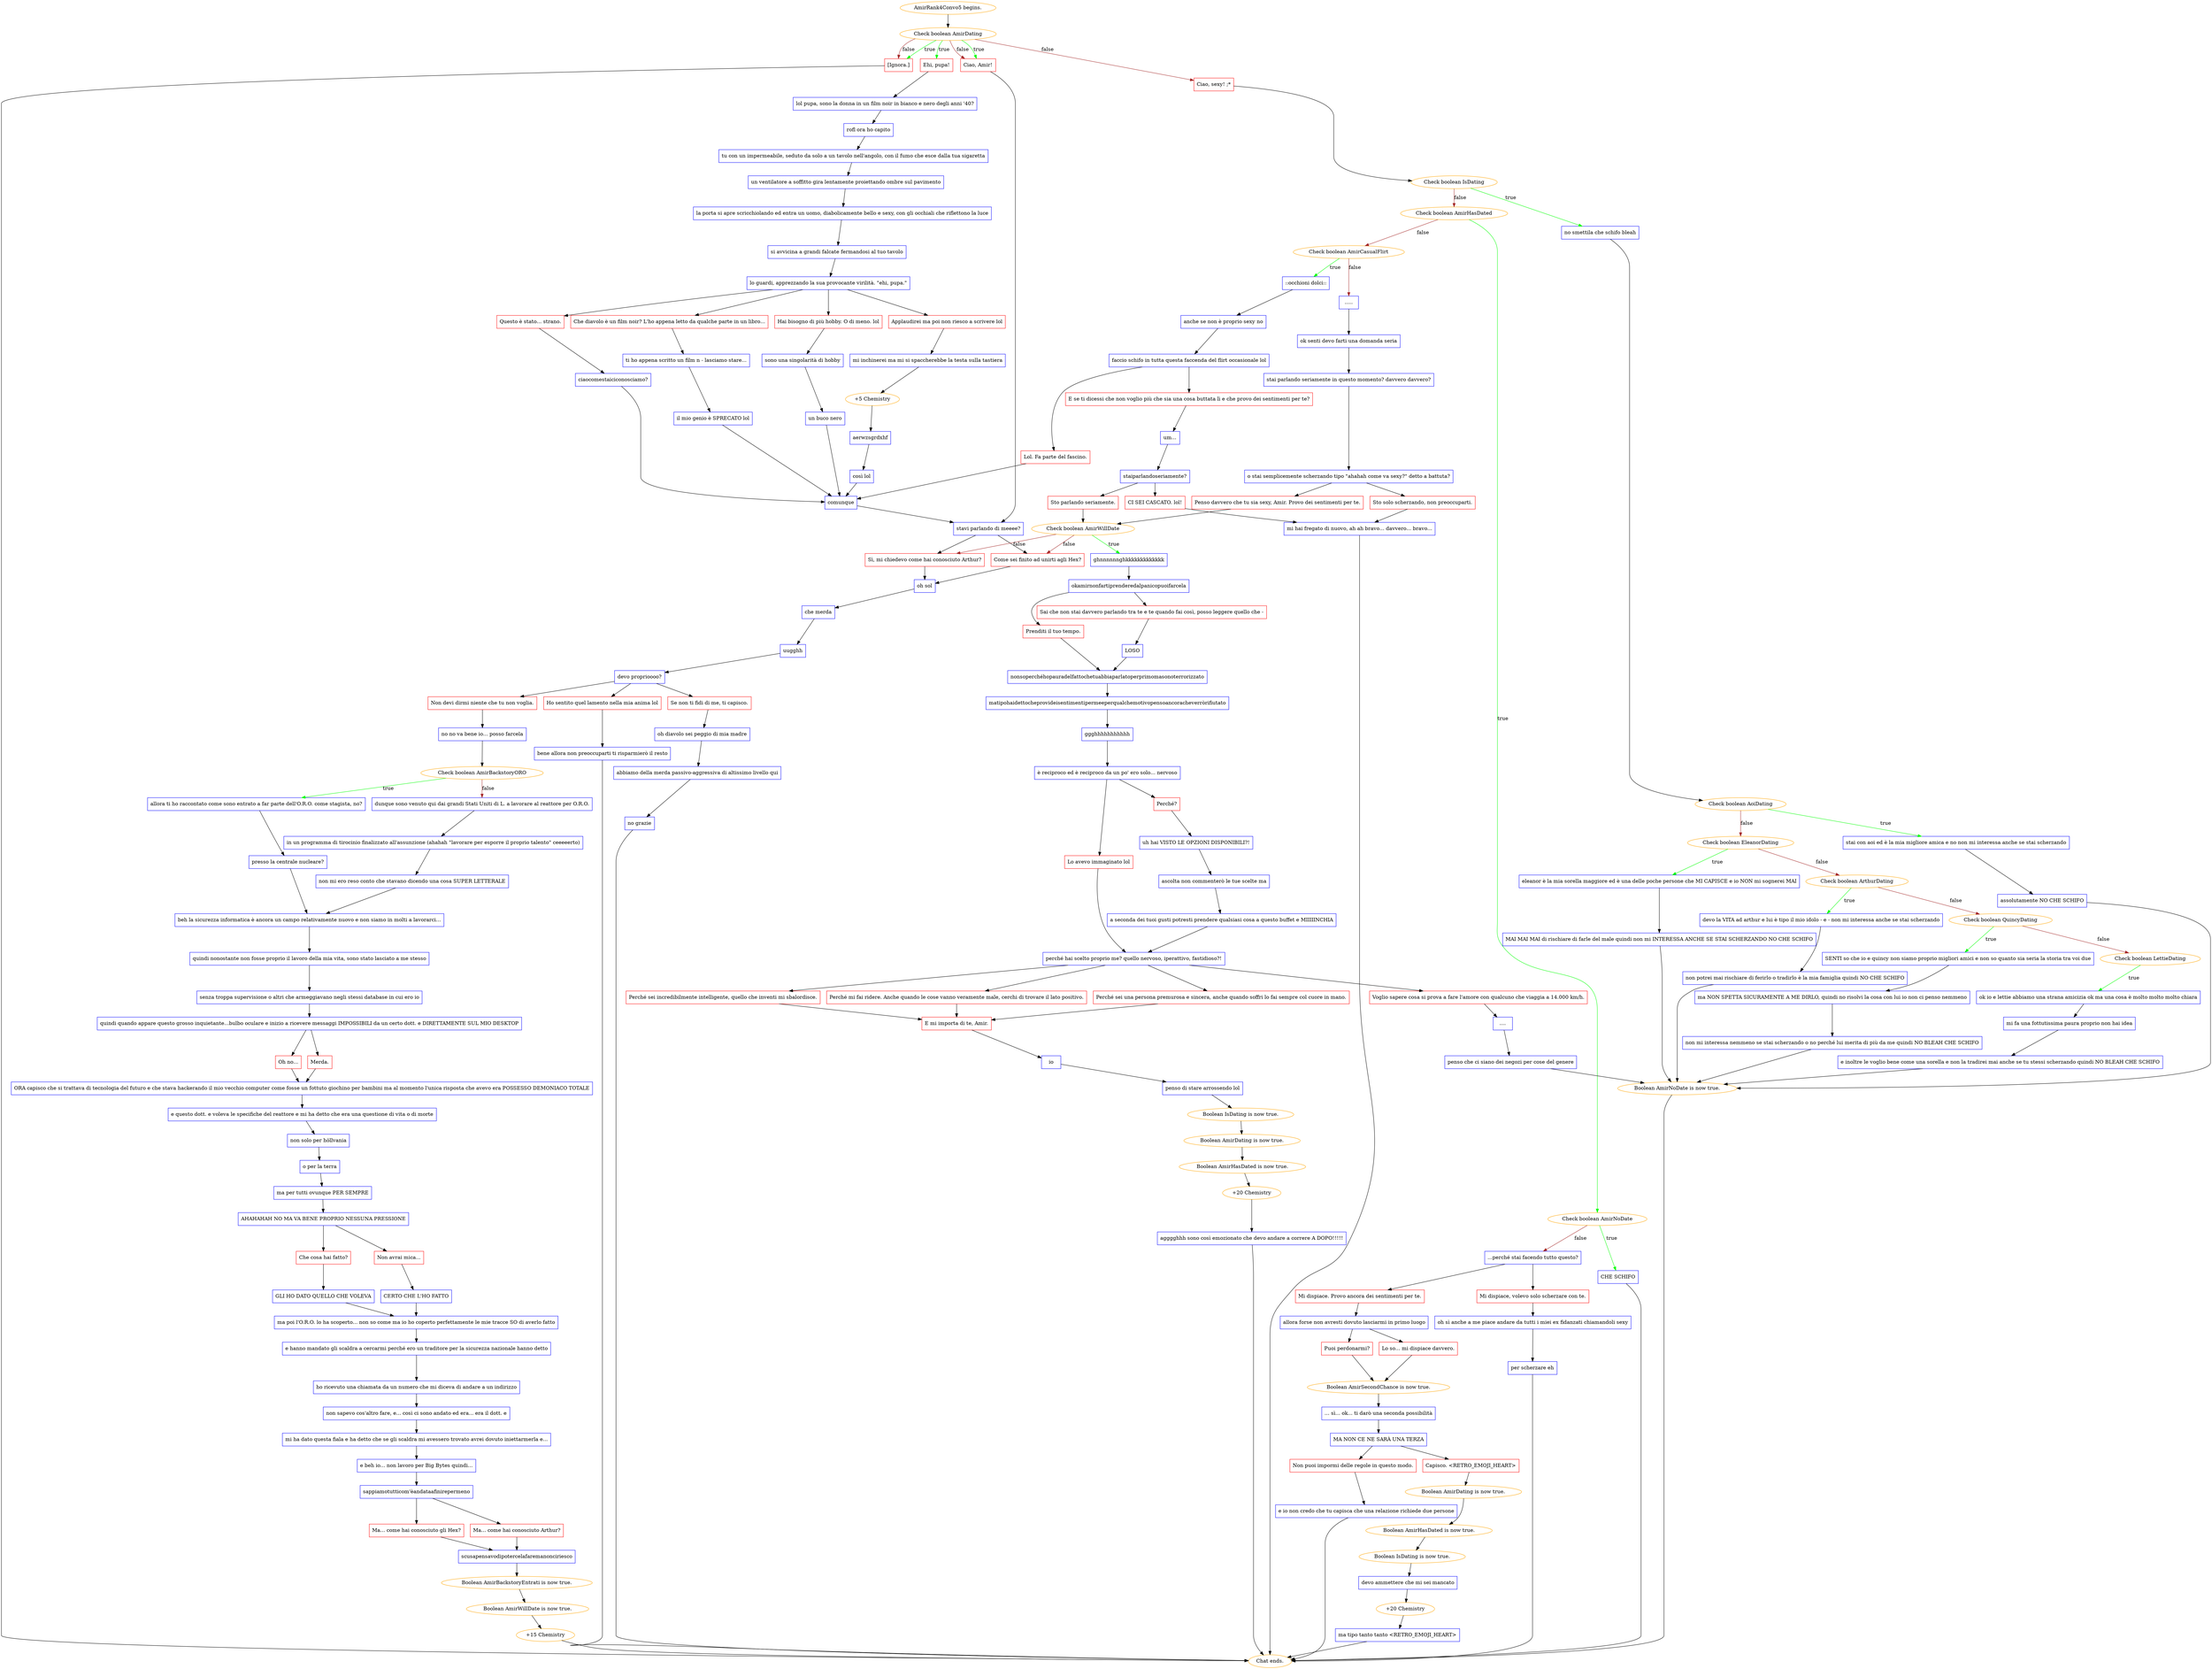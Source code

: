 digraph {
	"AmirRank4Convo5 begins." [color=orange];
		"AmirRank4Convo5 begins." -> j1041127430;
	j1041127430 [label="Check boolean AmirDating",color=orange];
		j1041127430 -> j2538178903 [label=true,color=green];
		j1041127430 -> j1497258741 [label=true,color=green];
		j1041127430 -> j2041862867 [label=true,color=green];
		j1041127430 -> j4193113012 [label=false,color=brown];
		j1041127430 -> j1497258741 [label=false,color=brown];
		j1041127430 -> j2041862867 [label=false,color=brown];
	j2538178903 [label="Ehi, pupa!",shape=box,color=red];
		j2538178903 -> j1588417473;
	j1497258741 [label="Ciao, Amir!",shape=box,color=red];
		j1497258741 -> j931820290;
	j2041862867 [label="[Ignora.]",shape=box,color=red];
		j2041862867 -> "Chat ends.";
	j4193113012 [label="Ciao, sexy! ;*",shape=box,color=red];
		j4193113012 -> j1285885712;
	j1588417473 [label="lol pupa, sono la donna in un film noir in bianco e nero degli anni '40?",shape=box,color=blue];
		j1588417473 -> j3524162412;
	j931820290 [label="stavi parlando di meeee?",shape=box,color=blue];
		j931820290 -> j524247694;
		j931820290 -> j319718787;
	"Chat ends." [color=orange];
	j1285885712 [label="Check boolean IsDating",color=orange];
		j1285885712 -> j1608985839 [label=true,color=green];
		j1285885712 -> j1466932226 [label=false,color=brown];
	j3524162412 [label="rofl ora ho capito",shape=box,color=blue];
		j3524162412 -> j3894922252;
	j524247694 [label="Come sei finito ad unirti agli Hex?",shape=box,color=red];
		j524247694 -> j490483768;
	j319718787 [label="Sì, mi chiedevo come hai conosciuto Arthur?",shape=box,color=red];
		j319718787 -> j490483768;
	j1608985839 [label="no smettila che schifo bleah",shape=box,color=blue];
		j1608985839 -> j2194901993;
	j1466932226 [label="Check boolean AmirHasDated",color=orange];
		j1466932226 -> j2389968274 [label=true,color=green];
		j1466932226 -> j4212409289 [label=false,color=brown];
	j3894922252 [label="tu con un impermeabile, seduto da solo a un tavolo nell'angolo, con il fumo che esce dalla tua sigaretta",shape=box,color=blue];
		j3894922252 -> j2558281100;
	j490483768 [label="oh sol",shape=box,color=blue];
		j490483768 -> j2609309950;
	j2194901993 [label="Check boolean AoiDating",color=orange];
		j2194901993 -> j2420010066 [label=true,color=green];
		j2194901993 -> j270986833 [label=false,color=brown];
	j2389968274 [label="Check boolean AmirNoDate",color=orange];
		j2389968274 -> j2422378286 [label=true,color=green];
		j2389968274 -> j2618645092 [label=false,color=brown];
	j4212409289 [label="Check boolean AmirCasualFlirt",color=orange];
		j4212409289 -> j4241286322 [label=true,color=green];
		j4212409289 -> j1073217003 [label=false,color=brown];
	j2558281100 [label="un ventilatore a soffitto gira lentamente proiettando ombre sul pavimento",shape=box,color=blue];
		j2558281100 -> j2638791922;
	j2609309950 [label="che merda",shape=box,color=blue];
		j2609309950 -> j1811251574;
	j2420010066 [label="stai con aoi ed è la mia migliore amica e no non mi interessa anche se stai scherzando",shape=box,color=blue];
		j2420010066 -> j1339184631;
	j270986833 [label="Check boolean EleanorDating",color=orange];
		j270986833 -> j2000546746 [label=true,color=green];
		j270986833 -> j248580380 [label=false,color=brown];
	j2422378286 [label="CHE SCHIFO",shape=box,color=blue];
		j2422378286 -> "Chat ends.";
	j2618645092 [label="...perché stai facendo tutto questo?",shape=box,color=blue];
		j2618645092 -> j3271975508;
		j2618645092 -> j3800954117;
	j4241286322 [label="::occhioni dolci::",shape=box,color=blue];
		j4241286322 -> j1722165322;
	j1073217003 [label=".....",shape=box,color=blue];
		j1073217003 -> j1843491660;
	j2638791922 [label="la porta si apre scricchiolando ed entra un uomo, diabolicamente bello e sexy, con gli occhiali che riflettono la luce",shape=box,color=blue];
		j2638791922 -> j3749374300;
	j1811251574 [label="uugghh",shape=box,color=blue];
		j1811251574 -> j1170676731;
	j1339184631 [label="assolutamente NO CHE SCHIFO",shape=box,color=blue];
		j1339184631 -> j2322051913;
	j2000546746 [label="eleanor è la mia sorella maggiore ed è una delle poche persone che MI CAPISCE e io NON mi sognerei MAI",shape=box,color=blue];
		j2000546746 -> j399675866;
	j248580380 [label="Check boolean ArthurDating",color=orange];
		j248580380 -> j2306818136 [label=true,color=green];
		j248580380 -> j2042435166 [label=false,color=brown];
	j3271975508 [label="Mi dispiace. Provo ancora dei sentimenti per te.",shape=box,color=red];
		j3271975508 -> j2911791423;
	j3800954117 [label="Mi dispiace, volevo solo scherzare con te.",shape=box,color=red];
		j3800954117 -> j1592243537;
	j1722165322 [label="anche se non è proprio sexy no",shape=box,color=blue];
		j1722165322 -> j2895312770;
	j1843491660 [label="ok senti devo farti una domanda seria",shape=box,color=blue];
		j1843491660 -> j1011217765;
	j3749374300 [label="si avvicina a grandi falcate fermandosi al tuo tavolo",shape=box,color=blue];
		j3749374300 -> j3398683596;
	j1170676731 [label="devo proprioooo?",shape=box,color=blue];
		j1170676731 -> j3651789344;
		j1170676731 -> j2286128373;
		j1170676731 -> j1448354036;
	j2322051913 [label="Boolean AmirNoDate is now true.",color=orange];
		j2322051913 -> "Chat ends.";
	j399675866 [label="MAI MAI MAI di rischiare di farle del male quindi non mi INTERESSA ANCHE SE STAI SCHERZANDO NO CHE SCHIFO",shape=box,color=blue];
		j399675866 -> j2322051913;
	j2306818136 [label="devo la VITA ad arthur e lui è tipo il mio idolo - e - non mi interessa anche se stai scherzando",shape=box,color=blue];
		j2306818136 -> j2837976481;
	j2042435166 [label="Check boolean QuincyDating",color=orange];
		j2042435166 -> j1852033257 [label=true,color=green];
		j2042435166 -> j1355762945 [label=false,color=brown];
	j2911791423 [label="allora forse non avresti dovuto lasciarmi in primo luogo",shape=box,color=blue];
		j2911791423 -> j2469503182;
		j2911791423 -> j1366075386;
	j1592243537 [label="oh sì anche a me piace andare da tutti i miei ex fidanzati chiamandoli sexy",shape=box,color=blue];
		j1592243537 -> j2392046226;
	j2895312770 [label="faccio schifo in tutta questa faccenda del flirt occasionale lol",shape=box,color=blue];
		j2895312770 -> j2518493595;
		j2895312770 -> j179145672;
	j1011217765 [label="stai parlando seriamente in questo momento? davvero davvero?",shape=box,color=blue];
		j1011217765 -> j887871598;
	j3398683596 [label="lo guardi, apprezzando la sua provocante virilità. \"ehi, pupa.\"",shape=box,color=blue];
		j3398683596 -> j323350669;
		j3398683596 -> j383522558;
		j3398683596 -> j1914155785;
		j3398683596 -> j3475853095;
	j3651789344 [label="Se non ti fidi di me, ti capisco.",shape=box,color=red];
		j3651789344 -> j2728933356;
	j2286128373 [label="Non devi dirmi niente che tu non voglia.",shape=box,color=red];
		j2286128373 -> j3245227547;
	j1448354036 [label="Ho sentito quel lamento nella mia anima lol",shape=box,color=red];
		j1448354036 -> j812118807;
	j2837976481 [label="non potrei mai rischiare di ferirlo o tradirlo è la mia famiglia quindi NO CHE SCHIFO",shape=box,color=blue];
		j2837976481 -> j2322051913;
	j1852033257 [label="SENTI so che io e quincy non siamo proprio migliori amici e non so quanto sia seria la storia tra voi due",shape=box,color=blue];
		j1852033257 -> j1149441308;
	j1355762945 [label="Check boolean LettieDating",color=orange];
		j1355762945 -> j2147882263 [label=true,color=green];
	j2469503182 [label="Lo so... mi dispiace davvero.",shape=box,color=red];
		j2469503182 -> j3044636540;
	j1366075386 [label="Puoi perdonarmi?",shape=box,color=red];
		j1366075386 -> j3044636540;
	j2392046226 [label="per scherzare eh",shape=box,color=blue];
		j2392046226 -> "Chat ends.";
	j2518493595 [label="Lol. Fa parte del fascino.",shape=box,color=red];
		j2518493595 -> j4068268401;
	j179145672 [label="E se ti dicessi che non voglio più che sia una cosa buttata lì e che provo dei sentimenti per te?",shape=box,color=red];
		j179145672 -> j1941443324;
	j887871598 [label="o stai semplicemente scherzando tipo \"ahahah come va sexy?\" detto a battuta?",shape=box,color=blue];
		j887871598 -> j106566338;
		j887871598 -> j2942143952;
	j323350669 [label="Che diavolo è un film noir? L'ho appena letto da qualche parte in un libro...",shape=box,color=red];
		j323350669 -> j3746452670;
	j383522558 [label="Hai bisogno di più hobby. O di meno. lol",shape=box,color=red];
		j383522558 -> j1935768157;
	j1914155785 [label="Applaudirei ma poi non riesco a scrivere lol",shape=box,color=red];
		j1914155785 -> j3799497187;
	j3475853095 [label="Questo è stato... strano.",shape=box,color=red];
		j3475853095 -> j1502824464;
	j2728933356 [label="oh diavolo sei peggio di mia madre",shape=box,color=blue];
		j2728933356 -> j250408741;
	j3245227547 [label="no no va bene io... posso farcela",shape=box,color=blue];
		j3245227547 -> j3897178294;
	j812118807 [label="bene allora non preoccuparti ti risparmierò il resto",shape=box,color=blue];
		j812118807 -> "Chat ends.";
	j1149441308 [label="ma NON SPETTA SICURAMENTE A ME DIRLO, quindi no risolvi la cosa con lui io non ci penso nemmeno",shape=box,color=blue];
		j1149441308 -> j2878644321;
	j2147882263 [label="ok io e lettie abbiamo una strana amicizia ok ma una cosa è molto molto molto chiara",shape=box,color=blue];
		j2147882263 -> j2914881989;
	j3044636540 [label="Boolean AmirSecondChance is now true.",color=orange];
		j3044636540 -> j2703204058;
	j4068268401 [label="comunque",shape=box,color=blue];
		j4068268401 -> j931820290;
	j1941443324 [label="um...",shape=box,color=blue];
		j1941443324 -> j2009026020;
	j106566338 [label="Penso davvero che tu sia sexy, Amir. Provo dei sentimenti per te.",shape=box,color=red];
		j106566338 -> j1750762052;
	j2942143952 [label="Sto solo scherzando, non preoccuparti.",shape=box,color=red];
		j2942143952 -> j1678805811;
	j3746452670 [label="ti ho appena scritto un film n - lasciamo stare...",shape=box,color=blue];
		j3746452670 -> j790613526;
	j1935768157 [label="sono una singolarità di hobby",shape=box,color=blue];
		j1935768157 -> j520883764;
	j3799497187 [label="mi inchinerei ma mi si spaccherebbe la testa sulla tastiera",shape=box,color=blue];
		j3799497187 -> j1866079418;
	j1502824464 [label="ciaocomestaiciconosciamo?",shape=box,color=blue];
		j1502824464 -> j4068268401;
	j250408741 [label="abbiamo della merda passivo-aggressiva di altissimo livello qui",shape=box,color=blue];
		j250408741 -> j3296062629;
	j3897178294 [label="Check boolean AmirBackstoryORO",color=orange];
		j3897178294 -> j1674057160 [label=true,color=green];
		j3897178294 -> j1168553469 [label=false,color=brown];
	j2878644321 [label="non mi interessa nemmeno se stai scherzando o no perché lui merita di più da me quindi NO BLEAH CHE SCHIFO",shape=box,color=blue];
		j2878644321 -> j2322051913;
	j2914881989 [label="mi fa una fottutissima paura proprio non hai idea",shape=box,color=blue];
		j2914881989 -> j4020545467;
	j2703204058 [label="... sì... ok... ti darò una seconda possibilità",shape=box,color=blue];
		j2703204058 -> j2022054687;
	j2009026020 [label="staiparlandoseriamente?",shape=box,color=blue];
		j2009026020 -> j3449401872;
		j2009026020 -> j2961063340;
	j1750762052 [label="Check boolean AmirWillDate",color=orange];
		j1750762052 -> j58435073 [label=true,color=green];
		j1750762052 -> j524247694 [label=false,color=brown];
		j1750762052 -> j319718787 [label=false,color=brown];
	j1678805811 [label="mi hai fregato di nuovo, ah ah bravo... davvero... bravo...",shape=box,color=blue];
		j1678805811 -> "Chat ends.";
	j790613526 [label="il mio genio è SPRECATO lol",shape=box,color=blue];
		j790613526 -> j4068268401;
	j520883764 [label="un buco nero",shape=box,color=blue];
		j520883764 -> j4068268401;
	j1866079418 [label="+5 Chemistry",color=orange];
		j1866079418 -> j864116638;
	j3296062629 [label="no grazie",shape=box,color=blue];
		j3296062629 -> "Chat ends.";
	j1674057160 [label="allora ti ho raccontato come sono entrato a far parte dell'O.R.O. come stagista, no?",shape=box,color=blue];
		j1674057160 -> j1590009885;
	j1168553469 [label="dunque sono venuto qui dai grandi Stati Uniti di L. a lavorare al reattore per O.R.O.",shape=box,color=blue];
		j1168553469 -> j937270407;
	j4020545467 [label="e inoltre le voglio bene come una sorella e non la tradirei mai anche se tu stessi scherzando quindi NO BLEAH CHE SCHIFO",shape=box,color=blue];
		j4020545467 -> j2322051913;
	j2022054687 [label="MA NON CE NE SARÀ UNA TERZA",shape=box,color=blue];
		j2022054687 -> j2554051565;
		j2022054687 -> j3723921066;
	j3449401872 [label="Sto parlando seriamente.",shape=box,color=red];
		j3449401872 -> j1750762052;
	j2961063340 [label="CI SEI CASCATO. lol!",shape=box,color=red];
		j2961063340 -> j1678805811;
	j58435073 [label="ghnnnnnnghkkkkkkkkkkkkk",shape=box,color=blue];
		j58435073 -> j125443842;
	j864116638 [label="aerwzsgrdxhf",shape=box,color=blue];
		j864116638 -> j4135915184;
	j1590009885 [label="presso la centrale nucleare?",shape=box,color=blue];
		j1590009885 -> j1169414216;
	j937270407 [label="in un programma di tirocinio finalizzato all'assunzione (ahahah \"lavorare per esporre il proprio talento\" ceeeeerto)",shape=box,color=blue];
		j937270407 -> j953821061;
	j2554051565 [label="Capisco. <RETRO_EMOJI_HEART>",shape=box,color=red];
		j2554051565 -> j1351553231;
	j3723921066 [label="Non puoi impormi delle regole in questo modo.",shape=box,color=red];
		j3723921066 -> j491621253;
	j125443842 [label="okamirnonfartiprenderedalpanicopuoifarcela",shape=box,color=blue];
		j125443842 -> j2258417167;
		j125443842 -> j3405726194;
	j4135915184 [label="così lol",shape=box,color=blue];
		j4135915184 -> j4068268401;
	j1169414216 [label="beh la sicurezza informatica è ancora un campo relativamente nuovo e non siamo in molti a lavorarci...",shape=box,color=blue];
		j1169414216 -> j2336196349;
	j953821061 [label="non mi ero reso conto che stavano dicendo una cosa SUPER LETTERALE",shape=box,color=blue];
		j953821061 -> j1169414216;
	j1351553231 [label="Boolean AmirDating is now true.",color=orange];
		j1351553231 -> j895539967;
	j491621253 [label="e io non credo che tu capisca che una relazione richiede due persone",shape=box,color=blue];
		j491621253 -> "Chat ends.";
	j2258417167 [label="Prenditi il tuo tempo.",shape=box,color=red];
		j2258417167 -> j3745693166;
	j3405726194 [label="Sai che non stai davvero parlando tra te e te quando fai così, posso leggere quello che -",shape=box,color=red];
		j3405726194 -> j1785748708;
	j2336196349 [label="quindi nonostante non fosse proprio il lavoro della mia vita, sono stato lasciato a me stesso",shape=box,color=blue];
		j2336196349 -> j3582344083;
	j895539967 [label="Boolean AmirHasDated is now true.",color=orange];
		j895539967 -> j446025671;
	j3745693166 [label="nonsoperchéhopauradelfattochetuabbiaparlatoperprimomasonoterrorizzato",shape=box,color=blue];
		j3745693166 -> j3574006102;
	j1785748708 [label="LOSO",shape=box,color=blue];
		j1785748708 -> j3745693166;
	j3582344083 [label="senza troppa supervisione o altri che armeggiavano negli stessi database in cui ero io",shape=box,color=blue];
		j3582344083 -> j3138560014;
	j446025671 [label="Boolean IsDating is now true.",color=orange];
		j446025671 -> j1838945610;
	j3574006102 [label="matipohaidettocheprovideisentimentipermeeperqualchemotivopensoancoracheverròrifiutato",shape=box,color=blue];
		j3574006102 -> j2764324311;
	j3138560014 [label="quindi quando appare questo grosso inquietante...bulbo oculare e inizio a ricevere messaggi IMPOSSIBILI da un certo dott. e DIRETTAMENTE SUL MIO DESKTOP",shape=box,color=blue];
		j3138560014 -> j2131626051;
		j3138560014 -> j1101154055;
	j1838945610 [label="devo ammettere che mi sei mancato",shape=box,color=blue];
		j1838945610 -> j1213895211;
	j2764324311 [label="ggghhhhhhhhhhh",shape=box,color=blue];
		j2764324311 -> j1316459478;
	j2131626051 [label="Oh no...",shape=box,color=red];
		j2131626051 -> j2106227362;
	j1101154055 [label="Merda.",shape=box,color=red];
		j1101154055 -> j2106227362;
	j1213895211 [label="+20 Chemistry",color=orange];
		j1213895211 -> j1127008724;
	j1316459478 [label="è reciproco ed è reciproco da un po' ero solo... nervoso",shape=box,color=blue];
		j1316459478 -> j3202698175;
		j1316459478 -> j1968654361;
	j2106227362 [label="ORA capisco che si trattava di tecnologia del futuro e che stava hackerando il mio vecchio computer come fosse un fottuto giochino per bambini ma al momento l'unica risposta che avevo era POSSESSO DEMONIACO TOTALE",shape=box,color=blue];
		j2106227362 -> j618615945;
	j1127008724 [label="ma tipo tanto tanto <RETRO_EMOJI_HEART>",shape=box,color=blue];
		j1127008724 -> "Chat ends.";
	j3202698175 [label="Lo avevo immaginato lol",shape=box,color=red];
		j3202698175 -> j233729613;
	j1968654361 [label="Perché?",shape=box,color=red];
		j1968654361 -> j1686115224;
	j618615945 [label="e questo dott. e voleva le specifiche del reattore e mi ha detto che era una questione di vita o di morte",shape=box,color=blue];
		j618615945 -> j2177692876;
	j233729613 [label="perché hai scelto proprio me? quello nervoso, iperattivo, fastidioso?!",shape=box,color=blue];
		j233729613 -> j1110806544;
		j233729613 -> j339864126;
		j233729613 -> j3476431456;
		j233729613 -> j3824827354;
	j1686115224 [label="uh hai VISTO LE OPZIONI DISPONIBILI?!",shape=box,color=blue];
		j1686115224 -> j1718575128;
	j2177692876 [label="non solo per höllvania",shape=box,color=blue];
		j2177692876 -> j1166205861;
	j1110806544 [label="Perché sei incredibilmente intelligente, quello che inventi mi sbalordisce.",shape=box,color=red];
		j1110806544 -> j2042428364;
	j339864126 [label="Perché sei una persona premurosa e sincera, anche quando soffri lo fai sempre col cuore in mano.",shape=box,color=red];
		j339864126 -> j2042428364;
	j3476431456 [label="Perché mi fai ridere. Anche quando le cose vanno veramente male, cerchi di trovare il lato positivo.",shape=box,color=red];
		j3476431456 -> j2042428364;
	j3824827354 [label="Voglio sapere cosa si prova a fare l'amore con qualcuno che viaggia a 14.000 km/h.",shape=box,color=red];
		j3824827354 -> j4184847653;
	j1718575128 [label="ascolta non commenterò le tue scelte ma",shape=box,color=blue];
		j1718575128 -> j2143372003;
	j1166205861 [label="o per la terra",shape=box,color=blue];
		j1166205861 -> j1693662181;
	j2042428364 [label="E mi importa di te, Amir.",shape=box,color=red];
		j2042428364 -> j2857534561;
	j4184847653 [label="....",shape=box,color=blue];
		j4184847653 -> j2437253528;
	j2143372003 [label="a seconda dei tuoi gusti potresti prendere qualsiasi cosa a questo buffet e MIIIIINCHIA",shape=box,color=blue];
		j2143372003 -> j233729613;
	j1693662181 [label="ma per tutti ovunque PER SEMPRE",shape=box,color=blue];
		j1693662181 -> j3663838890;
	j2857534561 [label="io",shape=box,color=blue];
		j2857534561 -> j3217442031;
	j2437253528 [label="penso che ci siano dei negozi per cose del genere",shape=box,color=blue];
		j2437253528 -> j2322051913;
	j3663838890 [label="AHAHAHAH NO MA VA BENE PROPRIO NESSUNA PRESSIONE",shape=box,color=blue];
		j3663838890 -> j1257104665;
		j3663838890 -> j3091978596;
	j3217442031 [label="penso di stare arrossendo lol",shape=box,color=blue];
		j3217442031 -> j2700494445;
	j1257104665 [label="Che cosa hai fatto?",shape=box,color=red];
		j1257104665 -> j639950962;
	j3091978596 [label="Non avrai mica...",shape=box,color=red];
		j3091978596 -> j3074327982;
	j2700494445 [label="Boolean IsDating is now true.",color=orange];
		j2700494445 -> j3029028289;
	j639950962 [label="GLI HO DATO QUELLO CHE VOLEVA",shape=box,color=blue];
		j639950962 -> j3151753413;
	j3074327982 [label="CERTO CHE L'HO FATTO",shape=box,color=blue];
		j3074327982 -> j3151753413;
	j3029028289 [label="Boolean AmirDating is now true.",color=orange];
		j3029028289 -> j41850037;
	j3151753413 [label="ma poi l'O.R.O. lo ha scoperto... non so come ma io ho coperto perfettamente le mie tracce SO di averlo fatto",shape=box,color=blue];
		j3151753413 -> j1366573567;
	j41850037 [label="Boolean AmirHasDated is now true.",color=orange];
		j41850037 -> j3361783609;
	j1366573567 [label="e hanno mandato gli scaldra a cercarmi perché ero un traditore per la sicurezza nazionale hanno detto",shape=box,color=blue];
		j1366573567 -> j278084424;
	j3361783609 [label="+20 Chemistry",color=orange];
		j3361783609 -> j998283098;
	j278084424 [label="ho ricevuto una chiamata da un numero che mi diceva di andare a un indirizzo",shape=box,color=blue];
		j278084424 -> j1998453415;
	j998283098 [label="agggghhh sono così emozionato che devo andare a correre A DOPO!!!!!",shape=box,color=blue];
		j998283098 -> "Chat ends.";
	j1998453415 [label="non sapevo cos'altro fare, e... così ci sono andato ed era... era il dott. e",shape=box,color=blue];
		j1998453415 -> j3674283430;
	j3674283430 [label="mi ha dato questa fiala e ha detto che se gli scaldra mi avessero trovato avrei dovuto iniettarmerla e...",shape=box,color=blue];
		j3674283430 -> j3647383841;
	j3647383841 [label="e beh io... non lavoro per Big Bytes quindi...",shape=box,color=blue];
		j3647383841 -> j1013730362;
	j1013730362 [label="sappiamotutticom'èandataafinirepermeno",shape=box,color=blue];
		j1013730362 -> j2735178180;
		j1013730362 -> j2061984952;
	j2735178180 [label="Ma... come hai conosciuto gli Hex?",shape=box,color=red];
		j2735178180 -> j4153601775;
	j2061984952 [label="Ma... come hai conosciuto Arthur?",shape=box,color=red];
		j2061984952 -> j4153601775;
	j4153601775 [label="scusapensavodipotercelafaremanonciriesco",shape=box,color=blue];
		j4153601775 -> j3037851875;
	j3037851875 [label="Boolean AmirBackstoryEntrati is now true.",color=orange];
		j3037851875 -> j3754834029;
	j3754834029 [label="Boolean AmirWillDate is now true.",color=orange];
		j3754834029 -> j4072819434;
	j4072819434 [label="+15 Chemistry",color=orange];
		j4072819434 -> "Chat ends.";
}